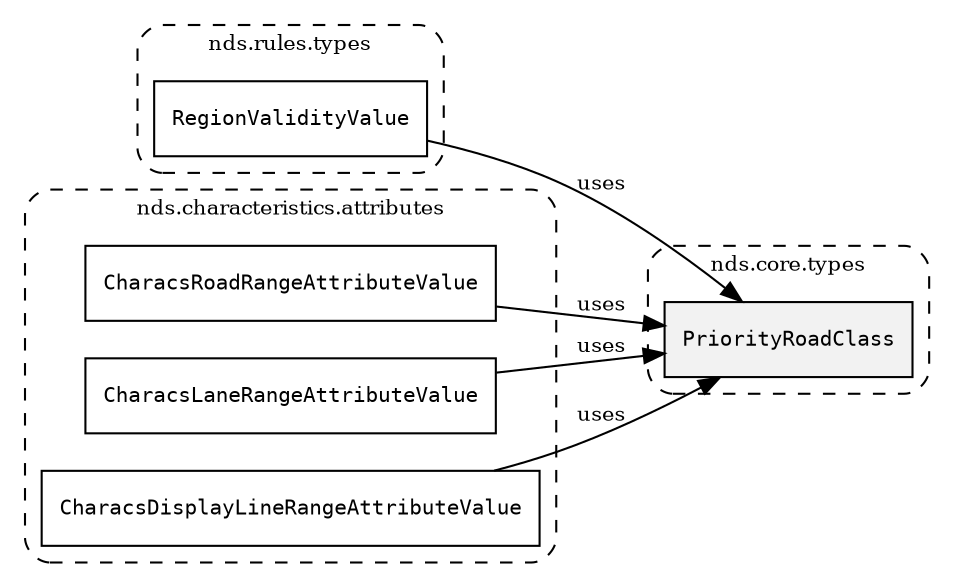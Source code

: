 /**
 * This dot file creates symbol collaboration diagram for PriorityRoadClass.
 */
digraph ZSERIO
{
    node [shape=box, fontsize=10];
    rankdir="LR";
    fontsize=10;
    tooltip="PriorityRoadClass collaboration diagram";

    subgraph "cluster_nds.core.types"
    {
        style="dashed, rounded";
        label="nds.core.types";
        tooltip="Package nds.core.types";
        href="../../../content/packages/nds.core.types.html#Package-nds-core-types";
        target="_parent";

        "PriorityRoadClass" [style="filled", fillcolor="#0000000D", target="_parent", label=<<font face="monospace"><table align="center" border="0" cellspacing="0" cellpadding="0"><tr><td href="../../../content/packages/nds.core.types.html#Subtype-PriorityRoadClass" title="Subtype defined in nds.core.types">PriorityRoadClass</td></tr></table></font>>];
    }

    subgraph "cluster_nds.rules.types"
    {
        style="dashed, rounded";
        label="nds.rules.types";
        tooltip="Package nds.rules.types";
        href="../../../content/packages/nds.rules.types.html#Package-nds-rules-types";
        target="_parent";

        "RegionValidityValue" [target="_parent", label=<<font face="monospace"><table align="center" border="0" cellspacing="0" cellpadding="0"><tr><td href="../../../content/packages/nds.rules.types.html#Choice-RegionValidityValue" title="Choice defined in nds.rules.types">RegionValidityValue</td></tr></table></font>>];
    }

    subgraph "cluster_nds.characteristics.attributes"
    {
        style="dashed, rounded";
        label="nds.characteristics.attributes";
        tooltip="Package nds.characteristics.attributes";
        href="../../../content/packages/nds.characteristics.attributes.html#Package-nds-characteristics-attributes";
        target="_parent";

        "CharacsRoadRangeAttributeValue" [target="_parent", label=<<font face="monospace"><table align="center" border="0" cellspacing="0" cellpadding="0"><tr><td href="../../../content/packages/nds.characteristics.attributes.html#Choice-CharacsRoadRangeAttributeValue" title="Choice defined in nds.characteristics.attributes">CharacsRoadRangeAttributeValue</td></tr></table></font>>];
        "CharacsLaneRangeAttributeValue" [target="_parent", label=<<font face="monospace"><table align="center" border="0" cellspacing="0" cellpadding="0"><tr><td href="../../../content/packages/nds.characteristics.attributes.html#Choice-CharacsLaneRangeAttributeValue" title="Choice defined in nds.characteristics.attributes">CharacsLaneRangeAttributeValue</td></tr></table></font>>];
        "CharacsDisplayLineRangeAttributeValue" [target="_parent", label=<<font face="monospace"><table align="center" border="0" cellspacing="0" cellpadding="0"><tr><td href="../../../content/packages/nds.characteristics.attributes.html#Choice-CharacsDisplayLineRangeAttributeValue" title="Choice defined in nds.characteristics.attributes">CharacsDisplayLineRangeAttributeValue</td></tr></table></font>>];
    }

    "RegionValidityValue" -> "PriorityRoadClass" [label="uses", fontsize=10];
    "CharacsRoadRangeAttributeValue" -> "PriorityRoadClass" [label="uses", fontsize=10];
    "CharacsLaneRangeAttributeValue" -> "PriorityRoadClass" [label="uses", fontsize=10];
    "CharacsDisplayLineRangeAttributeValue" -> "PriorityRoadClass" [label="uses", fontsize=10];
}
